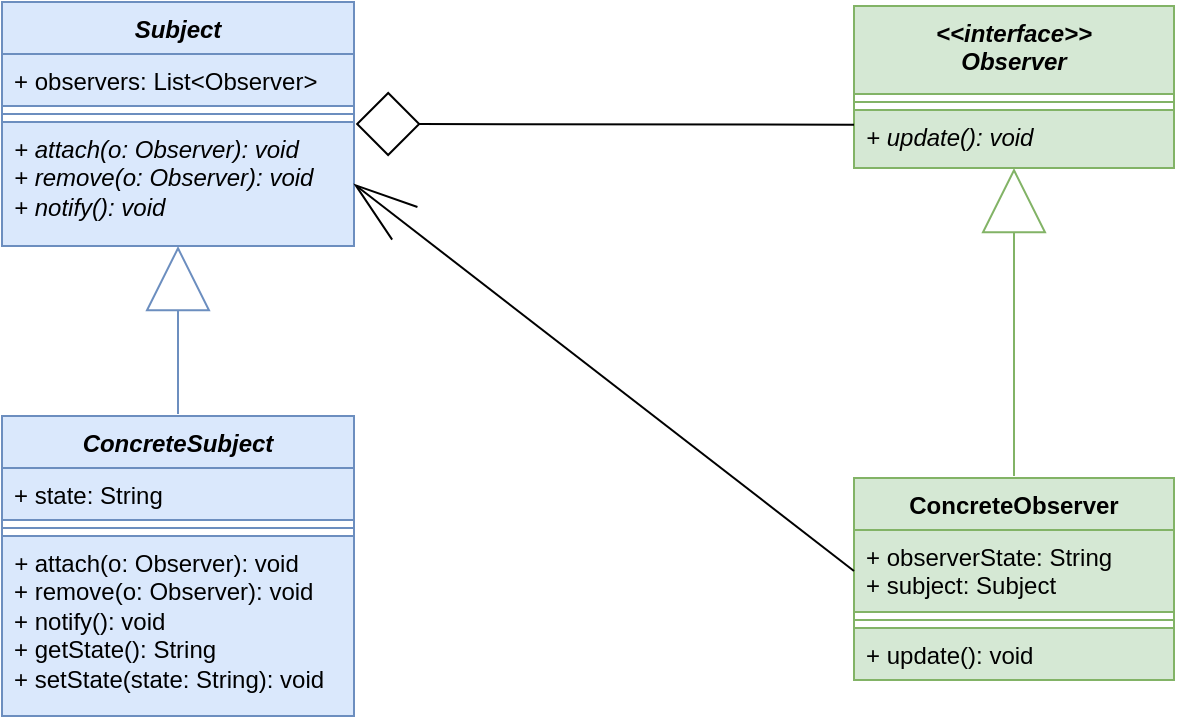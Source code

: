 <mxfile version="24.7.16">
  <diagram id="tz8SA3qqR_neWQL58rE1" name="第 1 页">
    <mxGraphModel dx="875" dy="877" grid="0" gridSize="10" guides="1" tooltips="1" connect="1" arrows="1" fold="1" page="0" pageScale="1" pageWidth="1200" pageHeight="1920" math="0" shadow="0">
      <root>
        <mxCell id="0" />
        <mxCell id="1" parent="0" />
        <mxCell id="zvyIOVWXuP_4gfB80iQT-5" value="&lt;i&gt;Subject&lt;/i&gt;" style="swimlane;fontStyle=1;align=center;verticalAlign=top;childLayout=stackLayout;horizontal=1;startSize=26;horizontalStack=0;resizeParent=1;resizeParentMax=0;resizeLast=0;collapsible=1;marginBottom=0;whiteSpace=wrap;html=1;fillColor=#dae8fc;strokeColor=#6c8ebf;swimlaneFillColor=none;gradientColor=none;swimlaneLine=0;" vertex="1" parent="1">
          <mxGeometry x="298" y="-26" width="176" height="122" as="geometry" />
        </mxCell>
        <mxCell id="zvyIOVWXuP_4gfB80iQT-6" value="+ observers: List&amp;lt;Observer&amp;gt;" style="text;strokeColor=#6c8ebf;fillColor=#dae8fc;align=left;verticalAlign=top;spacingLeft=4;spacingRight=4;overflow=hidden;rotatable=0;points=[[0,0.5],[1,0.5]];portConstraint=eastwest;whiteSpace=wrap;html=1;" vertex="1" parent="zvyIOVWXuP_4gfB80iQT-5">
          <mxGeometry y="26" width="176" height="26" as="geometry" />
        </mxCell>
        <mxCell id="zvyIOVWXuP_4gfB80iQT-7" value="" style="line;strokeWidth=1;fillColor=#dae8fc;align=left;verticalAlign=middle;spacingTop=-1;spacingLeft=3;spacingRight=3;rotatable=0;labelPosition=right;points=[];portConstraint=eastwest;strokeColor=#6c8ebf;" vertex="1" parent="zvyIOVWXuP_4gfB80iQT-5">
          <mxGeometry y="52" width="176" height="8" as="geometry" />
        </mxCell>
        <mxCell id="zvyIOVWXuP_4gfB80iQT-8" value="&lt;i&gt;+ attach(o: Observer): void&lt;/i&gt;&lt;div&gt;&lt;i&gt;+ remove(o: Observer): void&lt;/i&gt;&lt;/div&gt;&lt;div&gt;&lt;i&gt;+ notify(): void&lt;/i&gt;&lt;/div&gt;" style="text;strokeColor=#6c8ebf;fillColor=#dae8fc;align=left;verticalAlign=top;spacingLeft=4;spacingRight=4;overflow=hidden;rotatable=0;points=[[0,0.5],[1,0.5]];portConstraint=eastwest;whiteSpace=wrap;html=1;" vertex="1" parent="zvyIOVWXuP_4gfB80iQT-5">
          <mxGeometry y="60" width="176" height="62" as="geometry" />
        </mxCell>
        <mxCell id="zvyIOVWXuP_4gfB80iQT-13" value="" style="edgeStyle=none;curved=1;rounded=0;orthogonalLoop=1;jettySize=auto;html=1;fontSize=12;startSize=8;endSize=30;endArrow=block;endFill=0;fillColor=#dae8fc;strokeColor=#6c8ebf;" edge="1" parent="1" target="zvyIOVWXuP_4gfB80iQT-8">
          <mxGeometry relative="1" as="geometry">
            <mxPoint x="386" y="180" as="sourcePoint" />
          </mxGeometry>
        </mxCell>
        <mxCell id="zvyIOVWXuP_4gfB80iQT-14" value="&lt;i&gt;ConcreteSubject&lt;/i&gt;" style="swimlane;fontStyle=1;align=center;verticalAlign=top;childLayout=stackLayout;horizontal=1;startSize=26;horizontalStack=0;resizeParent=1;resizeParentMax=0;resizeLast=0;collapsible=1;marginBottom=0;whiteSpace=wrap;html=1;fillColor=#dae8fc;strokeColor=#6c8ebf;" vertex="1" parent="1">
          <mxGeometry x="298" y="181" width="176" height="150" as="geometry" />
        </mxCell>
        <mxCell id="zvyIOVWXuP_4gfB80iQT-15" value="+ state: String" style="text;strokeColor=#6c8ebf;fillColor=#dae8fc;align=left;verticalAlign=top;spacingLeft=4;spacingRight=4;overflow=hidden;rotatable=0;points=[[0,0.5],[1,0.5]];portConstraint=eastwest;whiteSpace=wrap;html=1;" vertex="1" parent="zvyIOVWXuP_4gfB80iQT-14">
          <mxGeometry y="26" width="176" height="26" as="geometry" />
        </mxCell>
        <mxCell id="zvyIOVWXuP_4gfB80iQT-16" value="" style="line;strokeWidth=1;fillColor=#dae8fc;align=left;verticalAlign=middle;spacingTop=-1;spacingLeft=3;spacingRight=3;rotatable=0;labelPosition=right;points=[];portConstraint=eastwest;strokeColor=#6c8ebf;" vertex="1" parent="zvyIOVWXuP_4gfB80iQT-14">
          <mxGeometry y="52" width="176" height="8" as="geometry" />
        </mxCell>
        <mxCell id="zvyIOVWXuP_4gfB80iQT-17" value="&lt;i&gt;+ &lt;/i&gt;attach(o: Observer): void&lt;div&gt;+ remove(o: Observer): void&lt;/div&gt;&lt;div&gt;+ notify(): void&lt;/div&gt;&lt;div&gt;+ getState(): String&lt;/div&gt;&lt;div&gt;+ setState(state: String): void&lt;/div&gt;" style="text;strokeColor=#6c8ebf;fillColor=#dae8fc;align=left;verticalAlign=top;spacingLeft=4;spacingRight=4;overflow=hidden;rotatable=0;points=[[0,0.5],[1,0.5]];portConstraint=eastwest;whiteSpace=wrap;html=1;" vertex="1" parent="zvyIOVWXuP_4gfB80iQT-14">
          <mxGeometry y="60" width="176" height="90" as="geometry" />
        </mxCell>
        <mxCell id="zvyIOVWXuP_4gfB80iQT-26" value="&lt;div&gt;&lt;i&gt;&amp;lt;&amp;lt;interface&amp;gt;&amp;gt;&lt;/i&gt;&lt;/div&gt;&lt;i&gt;Observer&lt;/i&gt;" style="swimlane;fontStyle=1;align=center;verticalAlign=top;childLayout=stackLayout;horizontal=1;startSize=44;horizontalStack=0;resizeParent=1;resizeParentMax=0;resizeLast=0;collapsible=1;marginBottom=0;whiteSpace=wrap;html=1;fillColor=#d5e8d4;strokeColor=#82b366;" vertex="1" parent="1">
          <mxGeometry x="724" y="-24" width="160" height="81" as="geometry" />
        </mxCell>
        <mxCell id="zvyIOVWXuP_4gfB80iQT-28" value="" style="line;strokeWidth=1;fillColor=#d5e8d4;align=left;verticalAlign=middle;spacingTop=-1;spacingLeft=3;spacingRight=3;rotatable=0;labelPosition=right;points=[];portConstraint=eastwest;strokeColor=#82b366;" vertex="1" parent="zvyIOVWXuP_4gfB80iQT-26">
          <mxGeometry y="44" width="160" height="8" as="geometry" />
        </mxCell>
        <mxCell id="zvyIOVWXuP_4gfB80iQT-29" value="&lt;i&gt;+ update(): void&amp;nbsp;&lt;/i&gt;" style="text;strokeColor=#82b366;fillColor=#d5e8d4;align=left;verticalAlign=top;spacingLeft=4;spacingRight=4;overflow=hidden;rotatable=0;points=[[0,0.5],[1,0.5]];portConstraint=eastwest;whiteSpace=wrap;html=1;" vertex="1" parent="zvyIOVWXuP_4gfB80iQT-26">
          <mxGeometry y="52" width="160" height="29" as="geometry" />
        </mxCell>
        <mxCell id="zvyIOVWXuP_4gfB80iQT-34" value="" style="edgeStyle=none;curved=1;rounded=0;orthogonalLoop=1;jettySize=auto;html=1;fontSize=12;startSize=8;endSize=30;endArrow=block;endFill=0;fillColor=#d5e8d4;strokeColor=#82b366;" edge="1" parent="1" target="zvyIOVWXuP_4gfB80iQT-29">
          <mxGeometry relative="1" as="geometry">
            <mxPoint x="804" y="211" as="sourcePoint" />
          </mxGeometry>
        </mxCell>
        <mxCell id="zvyIOVWXuP_4gfB80iQT-36" style="edgeStyle=none;curved=1;rounded=0;orthogonalLoop=1;jettySize=auto;html=1;entryX=1.005;entryY=0.016;entryDx=0;entryDy=0;entryPerimeter=0;fontSize=12;startSize=13;endSize=30;startArrow=none;startFill=0;endArrow=diamond;endFill=0;targetPerimeterSpacing=22;sourcePerimeterSpacing=17;arcSize=20;fillColor=none;" edge="1" parent="1" target="zvyIOVWXuP_4gfB80iQT-8">
          <mxGeometry relative="1" as="geometry">
            <mxPoint x="724" y="35.377" as="sourcePoint" />
          </mxGeometry>
        </mxCell>
        <mxCell id="zvyIOVWXuP_4gfB80iQT-46" value="ConcreteObserver" style="swimlane;fontStyle=1;align=center;verticalAlign=top;childLayout=stackLayout;horizontal=1;startSize=26;horizontalStack=0;resizeParent=1;resizeParentMax=0;resizeLast=0;collapsible=1;marginBottom=0;whiteSpace=wrap;html=1;fillColor=#d5e8d4;strokeColor=#82b366;" vertex="1" parent="1">
          <mxGeometry x="724" y="212" width="160" height="101" as="geometry" />
        </mxCell>
        <mxCell id="zvyIOVWXuP_4gfB80iQT-47" value="+ observerState: String&lt;div&gt;+ subject: Subject&lt;/div&gt;" style="text;strokeColor=#82b366;fillColor=#d5e8d4;align=left;verticalAlign=top;spacingLeft=4;spacingRight=4;overflow=hidden;rotatable=0;points=[[0,0.5],[1,0.5]];portConstraint=eastwest;whiteSpace=wrap;html=1;" vertex="1" parent="zvyIOVWXuP_4gfB80iQT-46">
          <mxGeometry y="26" width="160" height="41" as="geometry" />
        </mxCell>
        <mxCell id="zvyIOVWXuP_4gfB80iQT-48" value="" style="line;strokeWidth=1;fillColor=#d5e8d4;align=left;verticalAlign=middle;spacingTop=-1;spacingLeft=3;spacingRight=3;rotatable=0;labelPosition=right;points=[];portConstraint=eastwest;strokeColor=#82b366;" vertex="1" parent="zvyIOVWXuP_4gfB80iQT-46">
          <mxGeometry y="67" width="160" height="8" as="geometry" />
        </mxCell>
        <mxCell id="zvyIOVWXuP_4gfB80iQT-49" value="+ update(): void" style="text;strokeColor=#82b366;fillColor=#d5e8d4;align=left;verticalAlign=top;spacingLeft=4;spacingRight=4;overflow=hidden;rotatable=0;points=[[0,0.5],[1,0.5]];portConstraint=eastwest;whiteSpace=wrap;html=1;" vertex="1" parent="zvyIOVWXuP_4gfB80iQT-46">
          <mxGeometry y="75" width="160" height="26" as="geometry" />
        </mxCell>
        <mxCell id="zvyIOVWXuP_4gfB80iQT-50" style="edgeStyle=none;curved=1;rounded=0;orthogonalLoop=1;jettySize=auto;html=1;entryX=1;entryY=0.5;entryDx=0;entryDy=0;fontSize=12;startSize=8;endSize=30;exitX=0;exitY=0.5;exitDx=0;exitDy=0;endArrow=openThin;endFill=0;" edge="1" parent="1" source="zvyIOVWXuP_4gfB80iQT-47" target="zvyIOVWXuP_4gfB80iQT-8">
          <mxGeometry relative="1" as="geometry" />
        </mxCell>
      </root>
    </mxGraphModel>
  </diagram>
</mxfile>

